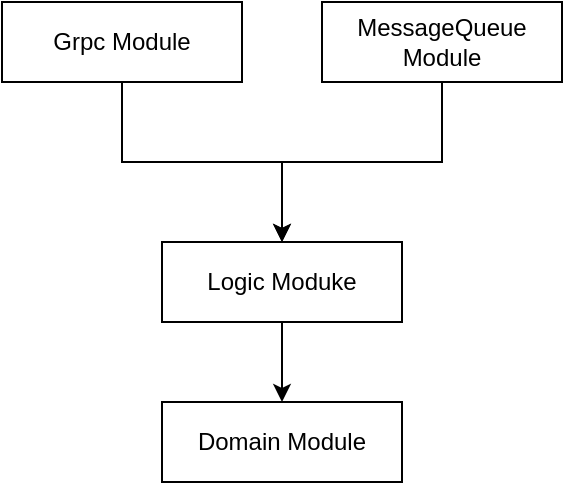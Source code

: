 <mxfile version="23.1.5" type="device">
  <diagram name="Pagina-1" id="wVCeO-R_zj0OCgBzReoH">
    <mxGraphModel dx="1050" dy="621" grid="1" gridSize="10" guides="1" tooltips="1" connect="1" arrows="1" fold="1" page="1" pageScale="1" pageWidth="827" pageHeight="1169" math="0" shadow="0">
      <root>
        <mxCell id="0" />
        <mxCell id="1" parent="0" />
        <mxCell id="wdB4_ce5lEjQ9ii-34wa-8" style="edgeStyle=orthogonalEdgeStyle;rounded=0;orthogonalLoop=1;jettySize=auto;html=1;" parent="1" source="wdB4_ce5lEjQ9ii-34wa-2" target="wdB4_ce5lEjQ9ii-34wa-5" edge="1">
          <mxGeometry relative="1" as="geometry" />
        </mxCell>
        <mxCell id="wdB4_ce5lEjQ9ii-34wa-2" value="Grpc Module" style="rounded=0;whiteSpace=wrap;html=1;" parent="1" vertex="1">
          <mxGeometry x="40" y="40" width="120" height="40" as="geometry" />
        </mxCell>
        <mxCell id="wdB4_ce5lEjQ9ii-34wa-9" style="edgeStyle=orthogonalEdgeStyle;rounded=0;orthogonalLoop=1;jettySize=auto;html=1;entryX=0.5;entryY=0;entryDx=0;entryDy=0;" parent="1" source="wdB4_ce5lEjQ9ii-34wa-4" target="wdB4_ce5lEjQ9ii-34wa-5" edge="1">
          <mxGeometry relative="1" as="geometry" />
        </mxCell>
        <mxCell id="wdB4_ce5lEjQ9ii-34wa-4" value="MessageQueue Module" style="rounded=0;whiteSpace=wrap;html=1;" parent="1" vertex="1">
          <mxGeometry x="200" y="40" width="120" height="40" as="geometry" />
        </mxCell>
        <mxCell id="wdB4_ce5lEjQ9ii-34wa-10" style="edgeStyle=orthogonalEdgeStyle;rounded=0;orthogonalLoop=1;jettySize=auto;html=1;entryX=0.5;entryY=0;entryDx=0;entryDy=0;" parent="1" source="wdB4_ce5lEjQ9ii-34wa-5" target="wdB4_ce5lEjQ9ii-34wa-6" edge="1">
          <mxGeometry relative="1" as="geometry" />
        </mxCell>
        <mxCell id="wdB4_ce5lEjQ9ii-34wa-5" value="Logic Moduke" style="rounded=0;whiteSpace=wrap;html=1;" parent="1" vertex="1">
          <mxGeometry x="120" y="160" width="120" height="40" as="geometry" />
        </mxCell>
        <mxCell id="wdB4_ce5lEjQ9ii-34wa-6" value="Domain Module" style="rounded=0;whiteSpace=wrap;html=1;" parent="1" vertex="1">
          <mxGeometry x="120" y="240" width="120" height="40" as="geometry" />
        </mxCell>
      </root>
    </mxGraphModel>
  </diagram>
</mxfile>
